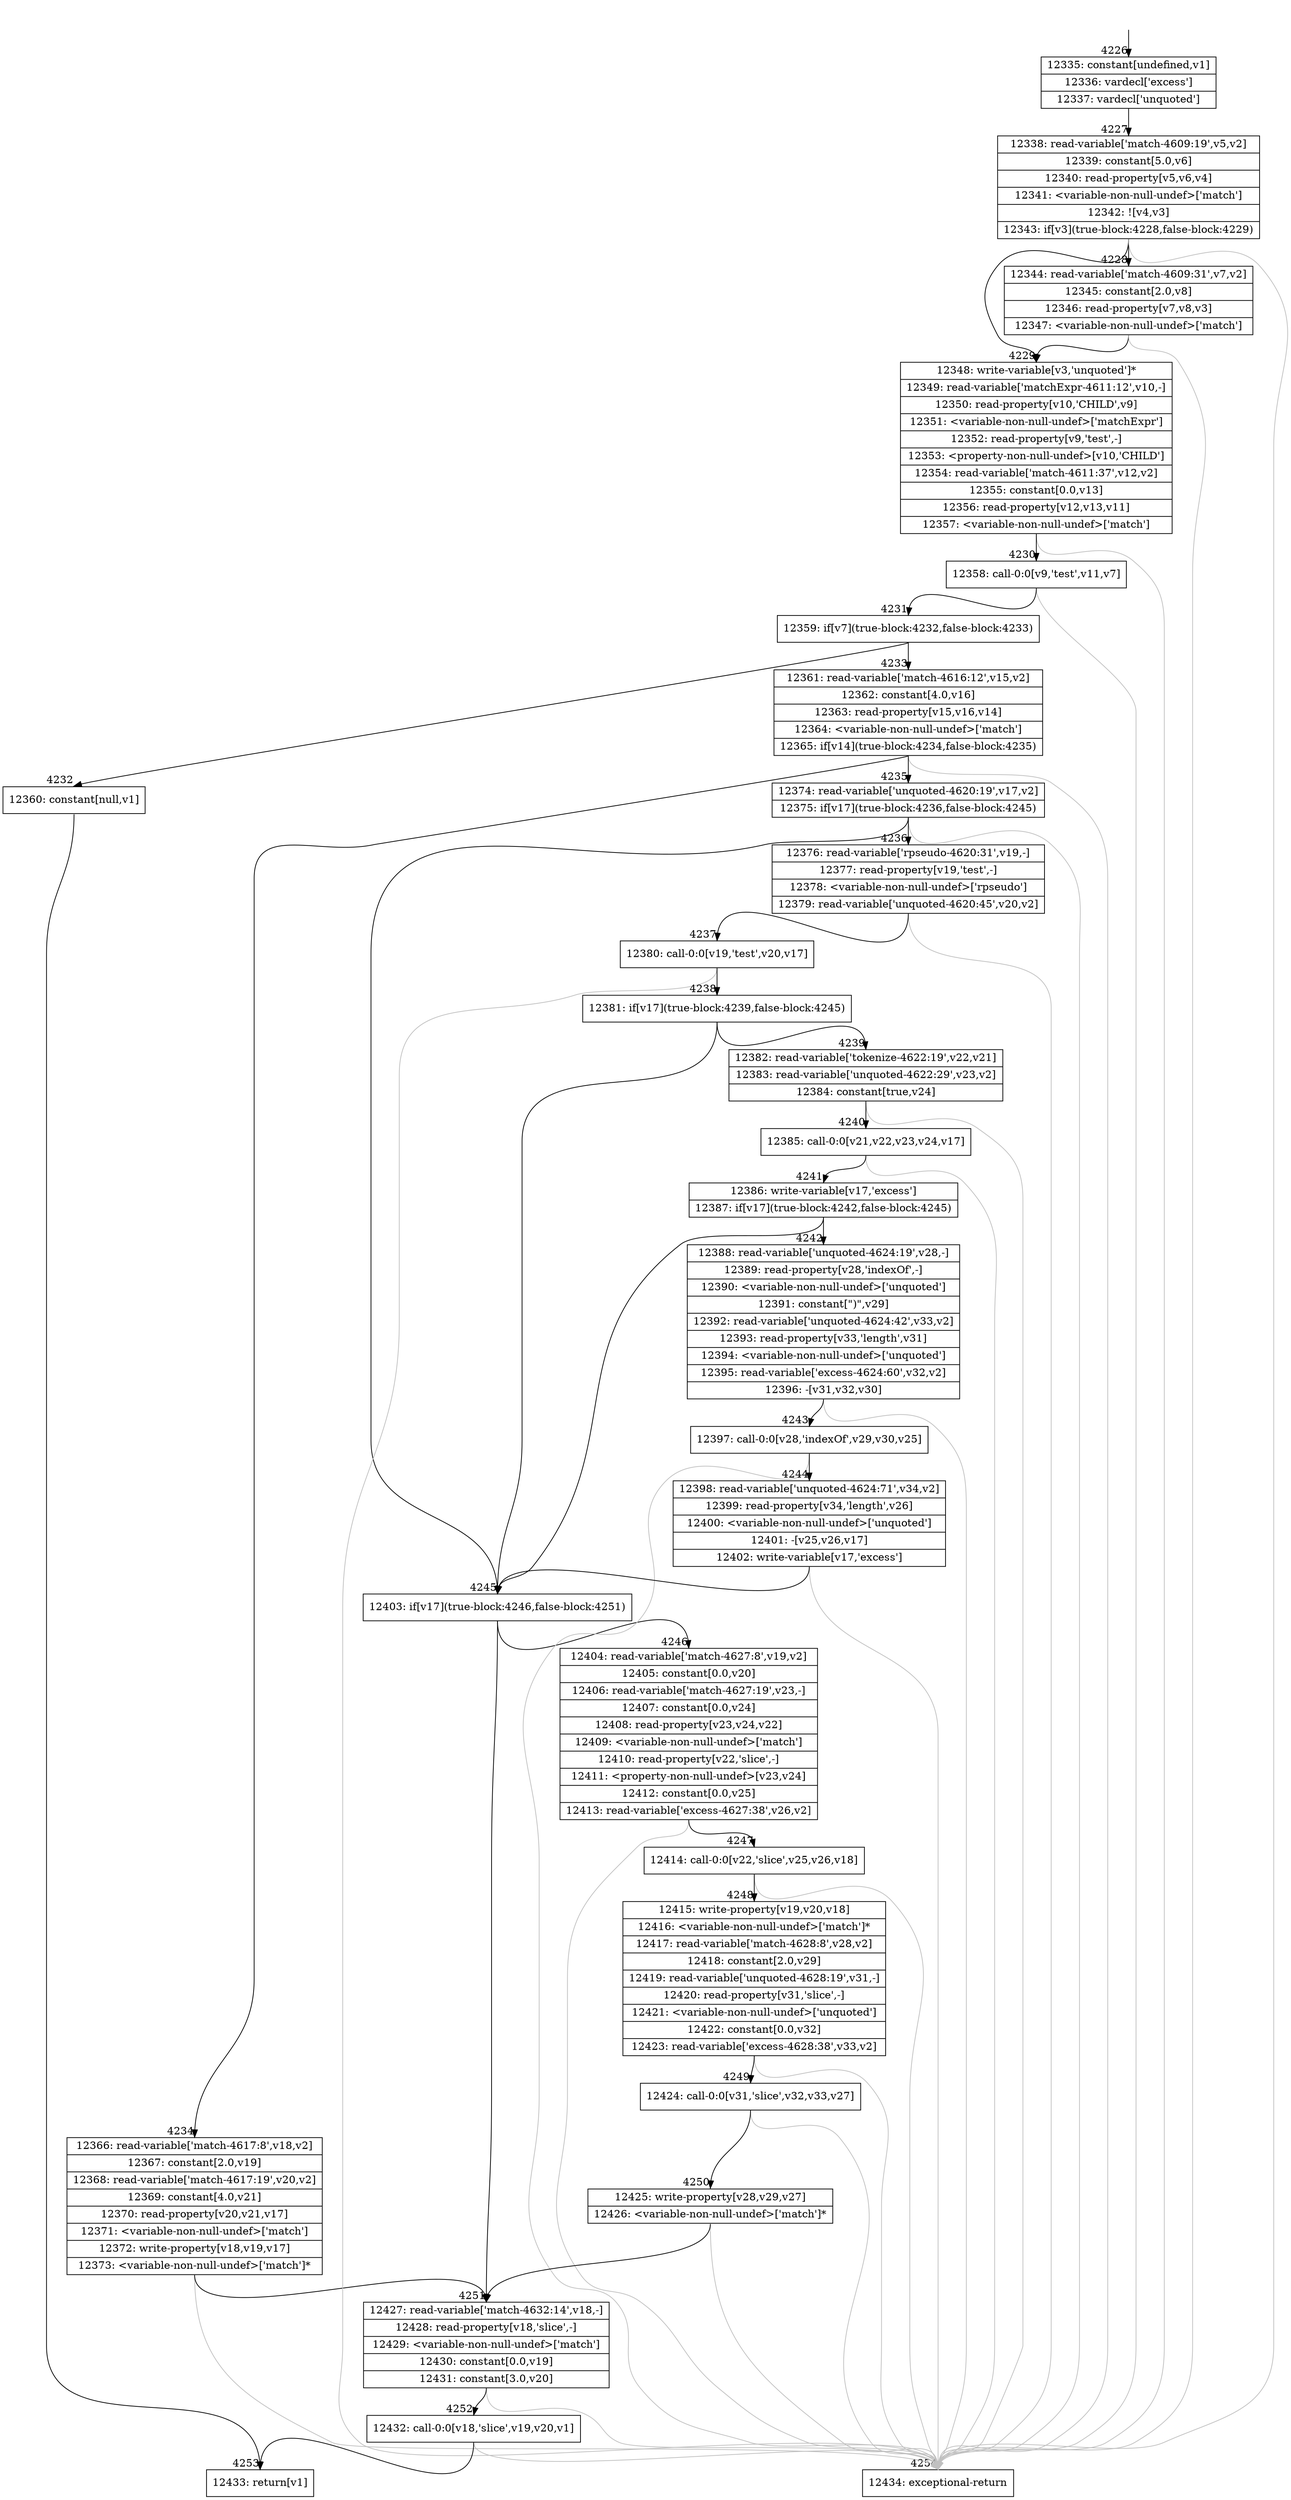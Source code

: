 digraph {
rankdir="TD"
BB_entry275[shape=none,label=""];
BB_entry275 -> BB4226 [tailport=s, headport=n, headlabel="    4226"]
BB4226 [shape=record label="{12335: constant[undefined,v1]|12336: vardecl['excess']|12337: vardecl['unquoted']}" ] 
BB4226 -> BB4227 [tailport=s, headport=n, headlabel="      4227"]
BB4227 [shape=record label="{12338: read-variable['match-4609:19',v5,v2]|12339: constant[5.0,v6]|12340: read-property[v5,v6,v4]|12341: \<variable-non-null-undef\>['match']|12342: ![v4,v3]|12343: if[v3](true-block:4228,false-block:4229)}" ] 
BB4227 -> BB4229 [tailport=s, headport=n, headlabel="      4229"]
BB4227 -> BB4228 [tailport=s, headport=n, headlabel="      4228"]
BB4227 -> BB4254 [tailport=s, headport=n, color=gray, headlabel="      4254"]
BB4228 [shape=record label="{12344: read-variable['match-4609:31',v7,v2]|12345: constant[2.0,v8]|12346: read-property[v7,v8,v3]|12347: \<variable-non-null-undef\>['match']}" ] 
BB4228 -> BB4229 [tailport=s, headport=n]
BB4228 -> BB4254 [tailport=s, headport=n, color=gray]
BB4229 [shape=record label="{12348: write-variable[v3,'unquoted']*|12349: read-variable['matchExpr-4611:12',v10,-]|12350: read-property[v10,'CHILD',v9]|12351: \<variable-non-null-undef\>['matchExpr']|12352: read-property[v9,'test',-]|12353: \<property-non-null-undef\>[v10,'CHILD']|12354: read-variable['match-4611:37',v12,v2]|12355: constant[0.0,v13]|12356: read-property[v12,v13,v11]|12357: \<variable-non-null-undef\>['match']}" ] 
BB4229 -> BB4230 [tailport=s, headport=n, headlabel="      4230"]
BB4229 -> BB4254 [tailport=s, headport=n, color=gray]
BB4230 [shape=record label="{12358: call-0:0[v9,'test',v11,v7]}" ] 
BB4230 -> BB4231 [tailport=s, headport=n, headlabel="      4231"]
BB4230 -> BB4254 [tailport=s, headport=n, color=gray]
BB4231 [shape=record label="{12359: if[v7](true-block:4232,false-block:4233)}" ] 
BB4231 -> BB4232 [tailport=s, headport=n, headlabel="      4232"]
BB4231 -> BB4233 [tailport=s, headport=n, headlabel="      4233"]
BB4232 [shape=record label="{12360: constant[null,v1]}" ] 
BB4232 -> BB4253 [tailport=s, headport=n, headlabel="      4253"]
BB4233 [shape=record label="{12361: read-variable['match-4616:12',v15,v2]|12362: constant[4.0,v16]|12363: read-property[v15,v16,v14]|12364: \<variable-non-null-undef\>['match']|12365: if[v14](true-block:4234,false-block:4235)}" ] 
BB4233 -> BB4234 [tailport=s, headport=n, headlabel="      4234"]
BB4233 -> BB4235 [tailport=s, headport=n, headlabel="      4235"]
BB4233 -> BB4254 [tailport=s, headport=n, color=gray]
BB4234 [shape=record label="{12366: read-variable['match-4617:8',v18,v2]|12367: constant[2.0,v19]|12368: read-variable['match-4617:19',v20,v2]|12369: constant[4.0,v21]|12370: read-property[v20,v21,v17]|12371: \<variable-non-null-undef\>['match']|12372: write-property[v18,v19,v17]|12373: \<variable-non-null-undef\>['match']*}" ] 
BB4234 -> BB4251 [tailport=s, headport=n, headlabel="      4251"]
BB4234 -> BB4254 [tailport=s, headport=n, color=gray]
BB4235 [shape=record label="{12374: read-variable['unquoted-4620:19',v17,v2]|12375: if[v17](true-block:4236,false-block:4245)}" ] 
BB4235 -> BB4245 [tailport=s, headport=n, headlabel="      4245"]
BB4235 -> BB4236 [tailport=s, headport=n, headlabel="      4236"]
BB4235 -> BB4254 [tailport=s, headport=n, color=gray]
BB4236 [shape=record label="{12376: read-variable['rpseudo-4620:31',v19,-]|12377: read-property[v19,'test',-]|12378: \<variable-non-null-undef\>['rpseudo']|12379: read-variable['unquoted-4620:45',v20,v2]}" ] 
BB4236 -> BB4237 [tailport=s, headport=n, headlabel="      4237"]
BB4236 -> BB4254 [tailport=s, headport=n, color=gray]
BB4237 [shape=record label="{12380: call-0:0[v19,'test',v20,v17]}" ] 
BB4237 -> BB4238 [tailport=s, headport=n, headlabel="      4238"]
BB4237 -> BB4254 [tailport=s, headport=n, color=gray]
BB4238 [shape=record label="{12381: if[v17](true-block:4239,false-block:4245)}" ] 
BB4238 -> BB4245 [tailport=s, headport=n]
BB4238 -> BB4239 [tailport=s, headport=n, headlabel="      4239"]
BB4239 [shape=record label="{12382: read-variable['tokenize-4622:19',v22,v21]|12383: read-variable['unquoted-4622:29',v23,v2]|12384: constant[true,v24]}" ] 
BB4239 -> BB4240 [tailport=s, headport=n, headlabel="      4240"]
BB4239 -> BB4254 [tailport=s, headport=n, color=gray]
BB4240 [shape=record label="{12385: call-0:0[v21,v22,v23,v24,v17]}" ] 
BB4240 -> BB4241 [tailport=s, headport=n, headlabel="      4241"]
BB4240 -> BB4254 [tailport=s, headport=n, color=gray]
BB4241 [shape=record label="{12386: write-variable[v17,'excess']|12387: if[v17](true-block:4242,false-block:4245)}" ] 
BB4241 -> BB4245 [tailport=s, headport=n]
BB4241 -> BB4242 [tailport=s, headport=n, headlabel="      4242"]
BB4242 [shape=record label="{12388: read-variable['unquoted-4624:19',v28,-]|12389: read-property[v28,'indexOf',-]|12390: \<variable-non-null-undef\>['unquoted']|12391: constant[\")\",v29]|12392: read-variable['unquoted-4624:42',v33,v2]|12393: read-property[v33,'length',v31]|12394: \<variable-non-null-undef\>['unquoted']|12395: read-variable['excess-4624:60',v32,v2]|12396: -[v31,v32,v30]}" ] 
BB4242 -> BB4243 [tailport=s, headport=n, headlabel="      4243"]
BB4242 -> BB4254 [tailport=s, headport=n, color=gray]
BB4243 [shape=record label="{12397: call-0:0[v28,'indexOf',v29,v30,v25]}" ] 
BB4243 -> BB4244 [tailport=s, headport=n, headlabel="      4244"]
BB4243 -> BB4254 [tailport=s, headport=n, color=gray]
BB4244 [shape=record label="{12398: read-variable['unquoted-4624:71',v34,v2]|12399: read-property[v34,'length',v26]|12400: \<variable-non-null-undef\>['unquoted']|12401: -[v25,v26,v17]|12402: write-variable[v17,'excess']}" ] 
BB4244 -> BB4245 [tailport=s, headport=n]
BB4244 -> BB4254 [tailport=s, headport=n, color=gray]
BB4245 [shape=record label="{12403: if[v17](true-block:4246,false-block:4251)}" ] 
BB4245 -> BB4246 [tailport=s, headport=n, headlabel="      4246"]
BB4245 -> BB4251 [tailport=s, headport=n]
BB4246 [shape=record label="{12404: read-variable['match-4627:8',v19,v2]|12405: constant[0.0,v20]|12406: read-variable['match-4627:19',v23,-]|12407: constant[0.0,v24]|12408: read-property[v23,v24,v22]|12409: \<variable-non-null-undef\>['match']|12410: read-property[v22,'slice',-]|12411: \<property-non-null-undef\>[v23,v24]|12412: constant[0.0,v25]|12413: read-variable['excess-4627:38',v26,v2]}" ] 
BB4246 -> BB4247 [tailport=s, headport=n, headlabel="      4247"]
BB4246 -> BB4254 [tailport=s, headport=n, color=gray]
BB4247 [shape=record label="{12414: call-0:0[v22,'slice',v25,v26,v18]}" ] 
BB4247 -> BB4248 [tailport=s, headport=n, headlabel="      4248"]
BB4247 -> BB4254 [tailport=s, headport=n, color=gray]
BB4248 [shape=record label="{12415: write-property[v19,v20,v18]|12416: \<variable-non-null-undef\>['match']*|12417: read-variable['match-4628:8',v28,v2]|12418: constant[2.0,v29]|12419: read-variable['unquoted-4628:19',v31,-]|12420: read-property[v31,'slice',-]|12421: \<variable-non-null-undef\>['unquoted']|12422: constant[0.0,v32]|12423: read-variable['excess-4628:38',v33,v2]}" ] 
BB4248 -> BB4249 [tailport=s, headport=n, headlabel="      4249"]
BB4248 -> BB4254 [tailport=s, headport=n, color=gray]
BB4249 [shape=record label="{12424: call-0:0[v31,'slice',v32,v33,v27]}" ] 
BB4249 -> BB4250 [tailport=s, headport=n, headlabel="      4250"]
BB4249 -> BB4254 [tailport=s, headport=n, color=gray]
BB4250 [shape=record label="{12425: write-property[v28,v29,v27]|12426: \<variable-non-null-undef\>['match']*}" ] 
BB4250 -> BB4251 [tailport=s, headport=n]
BB4250 -> BB4254 [tailport=s, headport=n, color=gray]
BB4251 [shape=record label="{12427: read-variable['match-4632:14',v18,-]|12428: read-property[v18,'slice',-]|12429: \<variable-non-null-undef\>['match']|12430: constant[0.0,v19]|12431: constant[3.0,v20]}" ] 
BB4251 -> BB4252 [tailport=s, headport=n, headlabel="      4252"]
BB4251 -> BB4254 [tailport=s, headport=n, color=gray]
BB4252 [shape=record label="{12432: call-0:0[v18,'slice',v19,v20,v1]}" ] 
BB4252 -> BB4253 [tailport=s, headport=n]
BB4252 -> BB4254 [tailport=s, headport=n, color=gray]
BB4253 [shape=record label="{12433: return[v1]}" ] 
BB4254 [shape=record label="{12434: exceptional-return}" ] 
}
